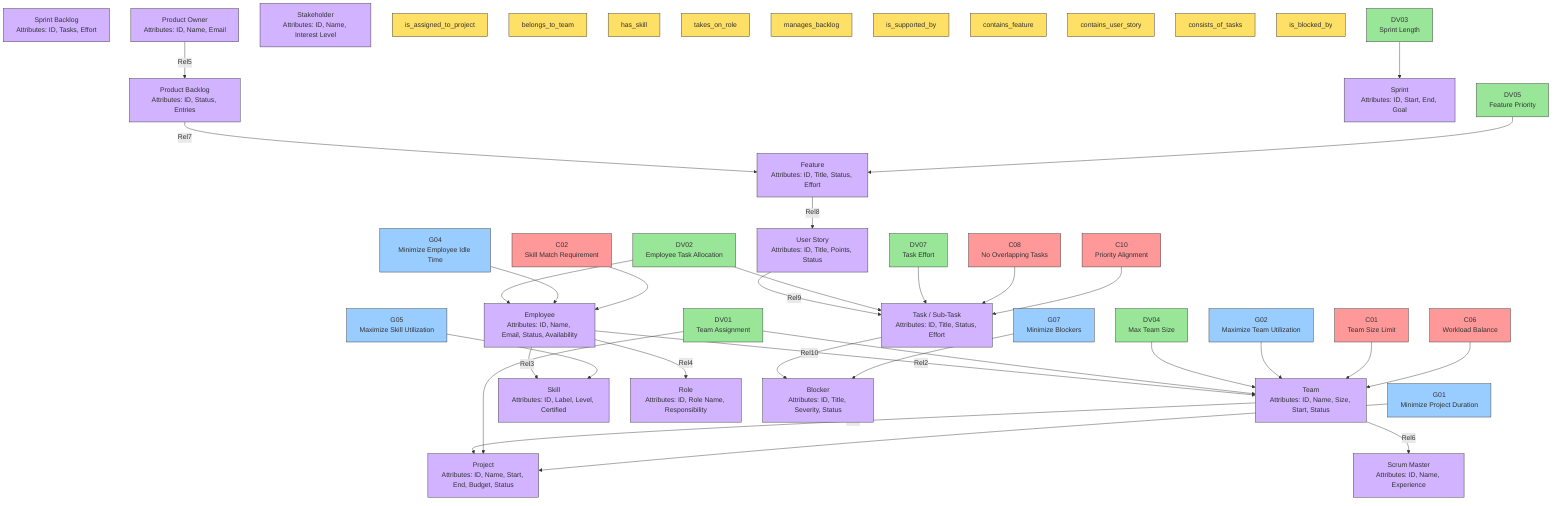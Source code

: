 graph TD

%% ENTITY NODES
Project[Project\nAttributes: ID, Name, Start, End, Budget, Status]:::entity
Team[Team\nAttributes: ID, Name, Size, Start, Status]:::entity
Employee[Employee\nAttributes: ID, Name, Email, Status, Availability]:::entity
Skill[Skill\nAttributes: ID, Label, Level, Certified]:::entity
Role[Role\nAttributes: ID, Role Name, Responsibility]:::entity
Feature[Feature\nAttributes: ID, Title, Status, Effort]:::entity
ProductBacklog[Product Backlog\nAttributes: ID, Status, Entries]:::entity
Sprint[Sprint\nAttributes: ID, Start, End, Goal]:::entity
SprintBacklog[Sprint Backlog\nAttributes: ID, Tasks, Effort]:::entity
UserStory[User Story\nAttributes: ID, Title, Points, Status]:::entity
Task[Task / Sub-Task\nAttributes: ID, Title, Status, Effort]:::entity
Blocker[Blocker\nAttributes: ID, Title, Severity, Status]:::entity
ScrumMaster[Scrum Master\nAttributes: ID, Name, Experience]:::entity
ProductOwner[Product Owner\nAttributes: ID, Name, Email]:::entity
Stakeholder[Stakeholder\nAttributes: ID, Name, Interest Level]:::entity

%% RELATIONSHIP NODES
Rel1[is_assigned_to_project]:::relationship
Rel2[belongs_to_team]:::relationship
Rel3[has_skill]:::relationship
Rel4[takes_on_role]:::relationship
Rel5[manages_backlog]:::relationship
Rel6[is_supported_by]:::relationship
Rel7[contains_feature]:::relationship
Rel8[contains_user_story]:::relationship
Rel9[consists_of_tasks]:::relationship
Rel10[is_blocked_by]:::relationship

%% GOALS
G1[G01\nMinimize Project Duration]:::goal
G2[G02\nMaximize Team Utilization]:::goal
G3[G04\nMinimize Employee Idle Time]:::goal
G4[G05\nMaximize Skill Utilization]:::goal
G5[G07\nMinimize Blockers]:::goal

%% CONDITIONS
C1[C01\nTeam Size Limit]:::constraint
C2[C02\nSkill Match Requirement]:::constraint
C3[C06\nWorkload Balance]:::constraint
C4[C08\nNo Overlapping Tasks]:::constraint
C5[C10\nPriority Alignment]:::constraint

%% DECISION VARIABLES
DV1[DV01\nTeam Assignment]:::variable
DV2[DV02\nEmployee Task Allocation]:::variable
DV3[DV03\nSprint Length]:::variable
DV4[DV04\nMax Team Size]:::variable
DV5[DV05\nFeature Priority]:::variable
DV6[DV07\nTask Effort]:::variable

%% RELATIONSHIPS
Team -->|Rel1| Project
Employee -->|Rel2| Team
Employee -->|Rel3| Skill
Employee -->|Rel4| Role
ProductOwner -->|Rel5| ProductBacklog
Team -->|Rel6| ScrumMaster
ProductBacklog -->|Rel7| Feature
Feature -->|Rel8| UserStory
UserStory -->|Rel9| Task
Task -->|Rel10| Blocker

%% DECISION VARIABLE LINKS
DV1 --> Team
DV1 --> Project
DV2 --> Employee
DV2 --> Task
DV3 --> Sprint
DV4 --> Team
DV5 --> Feature
DV6 --> Task

%% GOALS AND CONSTRAINT LINKS
G1 --> Project
G2 --> Team
G3 --> Employee
G4 --> Skill
G5 --> Blocker

C1 --> Team
C2 --> Employee
C3 --> Team
C4 --> Task
C5 --> Task

%% CLASS DEFINITIONS
classDef entity fill:#d1b3ff,stroke:#333;
classDef variable fill:#99e699,stroke:#333;
classDef goal fill:#99ccff,stroke:#333;
classDef constraint fill:#ff9999,stroke:#333;
classDef relationship fill:#ffe066,stroke:#333;